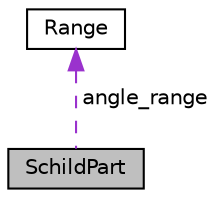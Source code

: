 digraph "SchildPart"
{
  edge [fontname="Helvetica",fontsize="10",labelfontname="Helvetica",labelfontsize="10"];
  node [fontname="Helvetica",fontsize="10",shape=record];
  Node1 [label="SchildPart",height=0.2,width=0.4,color="black", fillcolor="grey75", style="filled", fontcolor="black"];
  Node2 -> Node1 [dir="back",color="darkorchid3",fontsize="10",style="dashed",label=" angle_range" ,fontname="Helvetica"];
  Node2 [label="Range",height=0.2,width=0.4,color="black", fillcolor="white", style="filled",URL="$class_range.html"];
}
